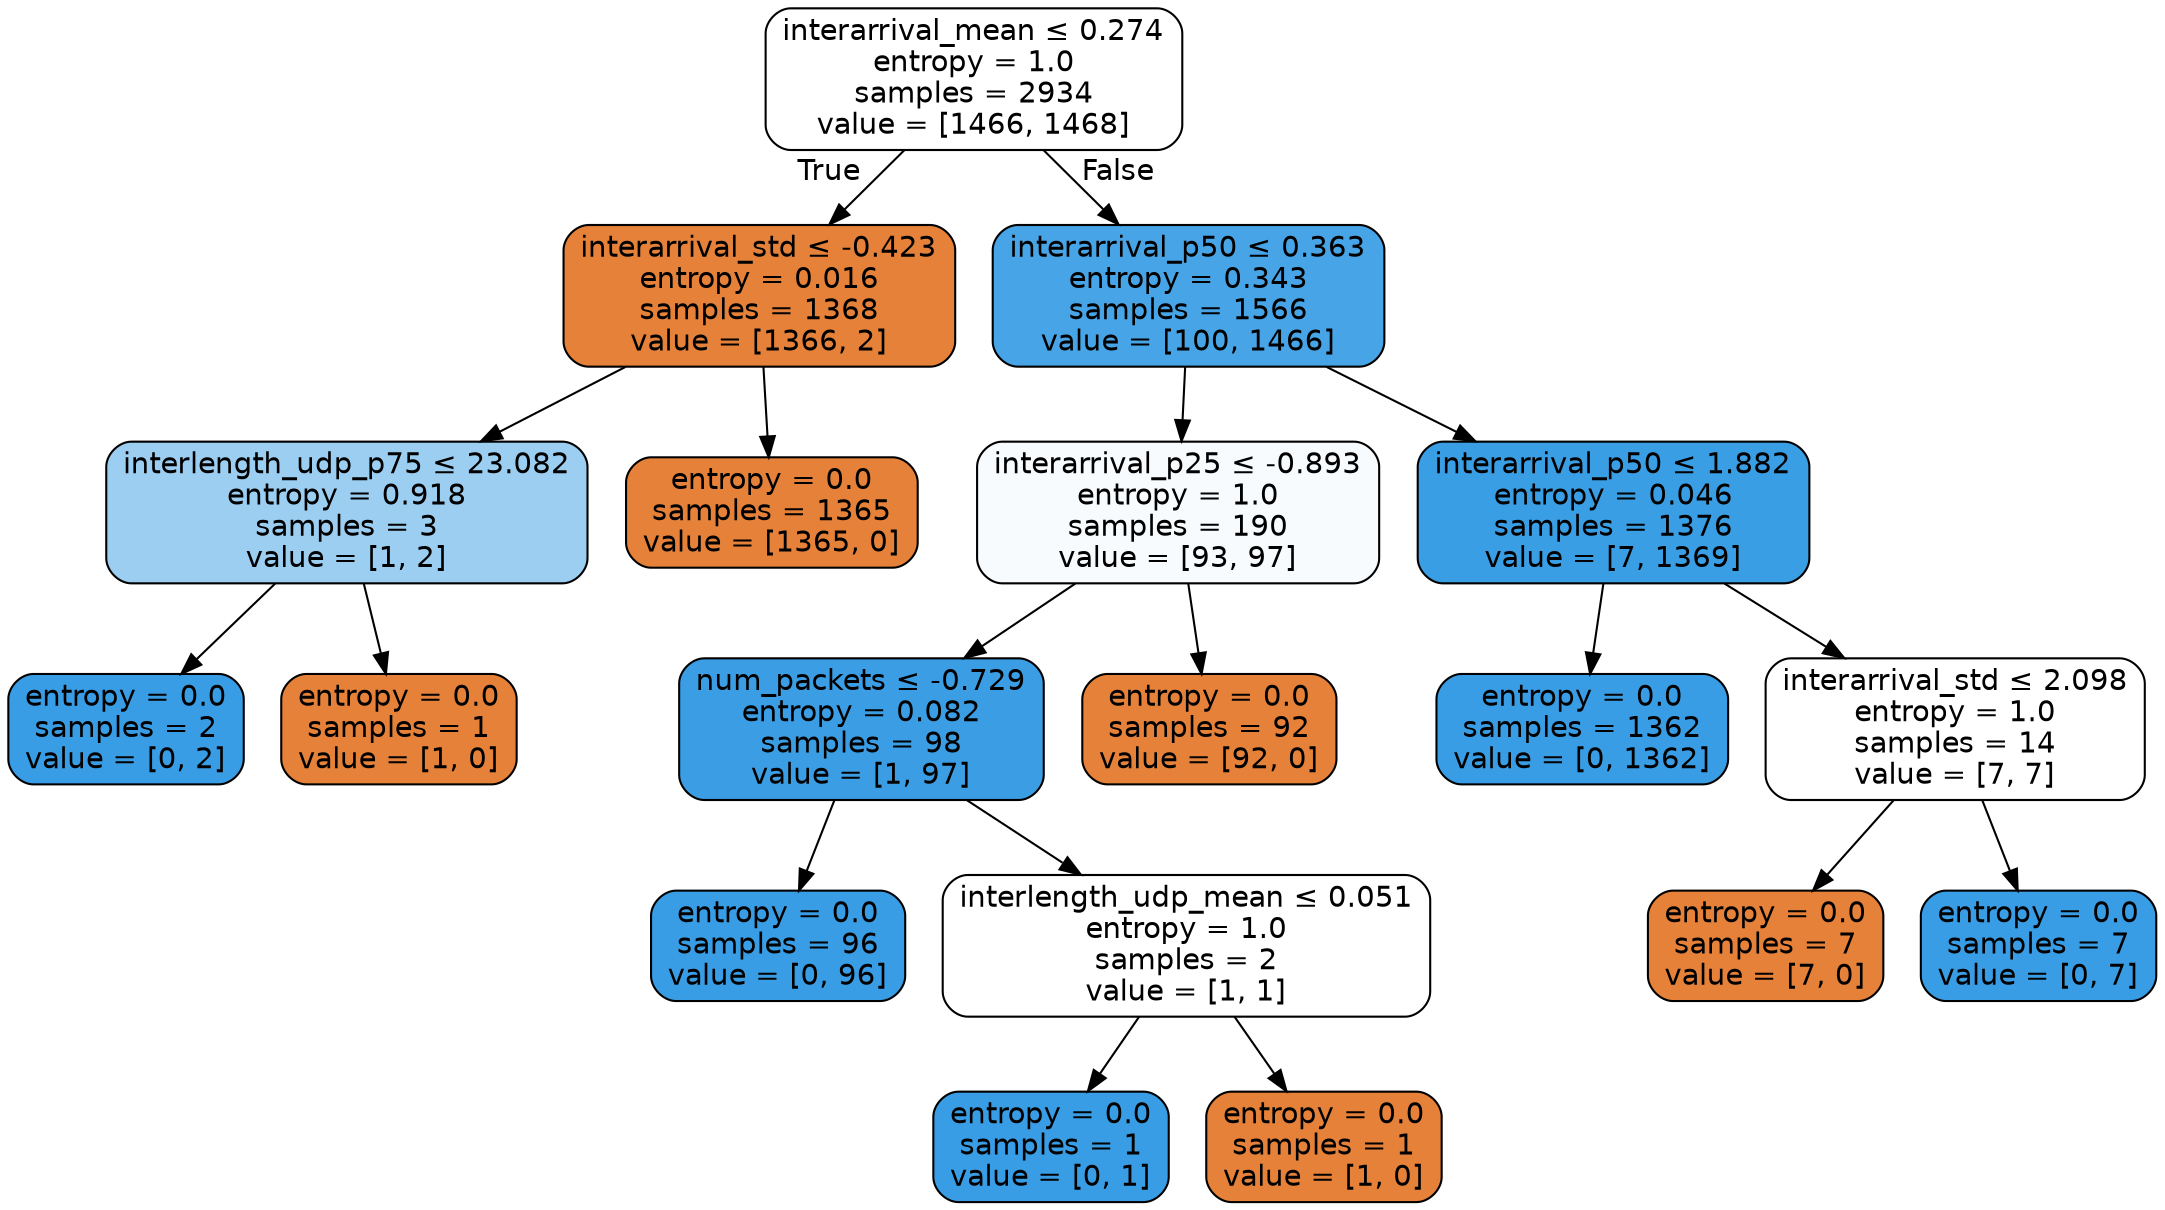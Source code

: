 digraph Tree {
node [shape=box, style="filled, rounded", color="black", fontname=helvetica] ;
edge [fontname=helvetica] ;
0 [label=<interarrival_mean &le; 0.274<br/>entropy = 1.0<br/>samples = 2934<br/>value = [1466, 1468]>, fillcolor="#ffffff"] ;
1 [label=<interarrival_std &le; -0.423<br/>entropy = 0.016<br/>samples = 1368<br/>value = [1366, 2]>, fillcolor="#e58139"] ;
0 -> 1 [labeldistance=2.5, labelangle=45, headlabel="True"] ;
2 [label=<interlength_udp_p75 &le; 23.082<br/>entropy = 0.918<br/>samples = 3<br/>value = [1, 2]>, fillcolor="#9ccef2"] ;
1 -> 2 ;
3 [label=<entropy = 0.0<br/>samples = 2<br/>value = [0, 2]>, fillcolor="#399de5"] ;
2 -> 3 ;
4 [label=<entropy = 0.0<br/>samples = 1<br/>value = [1, 0]>, fillcolor="#e58139"] ;
2 -> 4 ;
5 [label=<entropy = 0.0<br/>samples = 1365<br/>value = [1365, 0]>, fillcolor="#e58139"] ;
1 -> 5 ;
6 [label=<interarrival_p50 &le; 0.363<br/>entropy = 0.343<br/>samples = 1566<br/>value = [100, 1466]>, fillcolor="#47a4e7"] ;
0 -> 6 [labeldistance=2.5, labelangle=-45, headlabel="False"] ;
7 [label=<interarrival_p25 &le; -0.893<br/>entropy = 1.0<br/>samples = 190<br/>value = [93, 97]>, fillcolor="#f7fbfe"] ;
6 -> 7 ;
8 [label=<num_packets &le; -0.729<br/>entropy = 0.082<br/>samples = 98<br/>value = [1, 97]>, fillcolor="#3b9ee5"] ;
7 -> 8 ;
9 [label=<entropy = 0.0<br/>samples = 96<br/>value = [0, 96]>, fillcolor="#399de5"] ;
8 -> 9 ;
10 [label=<interlength_udp_mean &le; 0.051<br/>entropy = 1.0<br/>samples = 2<br/>value = [1, 1]>, fillcolor="#ffffff"] ;
8 -> 10 ;
11 [label=<entropy = 0.0<br/>samples = 1<br/>value = [0, 1]>, fillcolor="#399de5"] ;
10 -> 11 ;
12 [label=<entropy = 0.0<br/>samples = 1<br/>value = [1, 0]>, fillcolor="#e58139"] ;
10 -> 12 ;
13 [label=<entropy = 0.0<br/>samples = 92<br/>value = [92, 0]>, fillcolor="#e58139"] ;
7 -> 13 ;
14 [label=<interarrival_p50 &le; 1.882<br/>entropy = 0.046<br/>samples = 1376<br/>value = [7, 1369]>, fillcolor="#3a9ee5"] ;
6 -> 14 ;
15 [label=<entropy = 0.0<br/>samples = 1362<br/>value = [0, 1362]>, fillcolor="#399de5"] ;
14 -> 15 ;
16 [label=<interarrival_std &le; 2.098<br/>entropy = 1.0<br/>samples = 14<br/>value = [7, 7]>, fillcolor="#ffffff"] ;
14 -> 16 ;
17 [label=<entropy = 0.0<br/>samples = 7<br/>value = [7, 0]>, fillcolor="#e58139"] ;
16 -> 17 ;
18 [label=<entropy = 0.0<br/>samples = 7<br/>value = [0, 7]>, fillcolor="#399de5"] ;
16 -> 18 ;
}